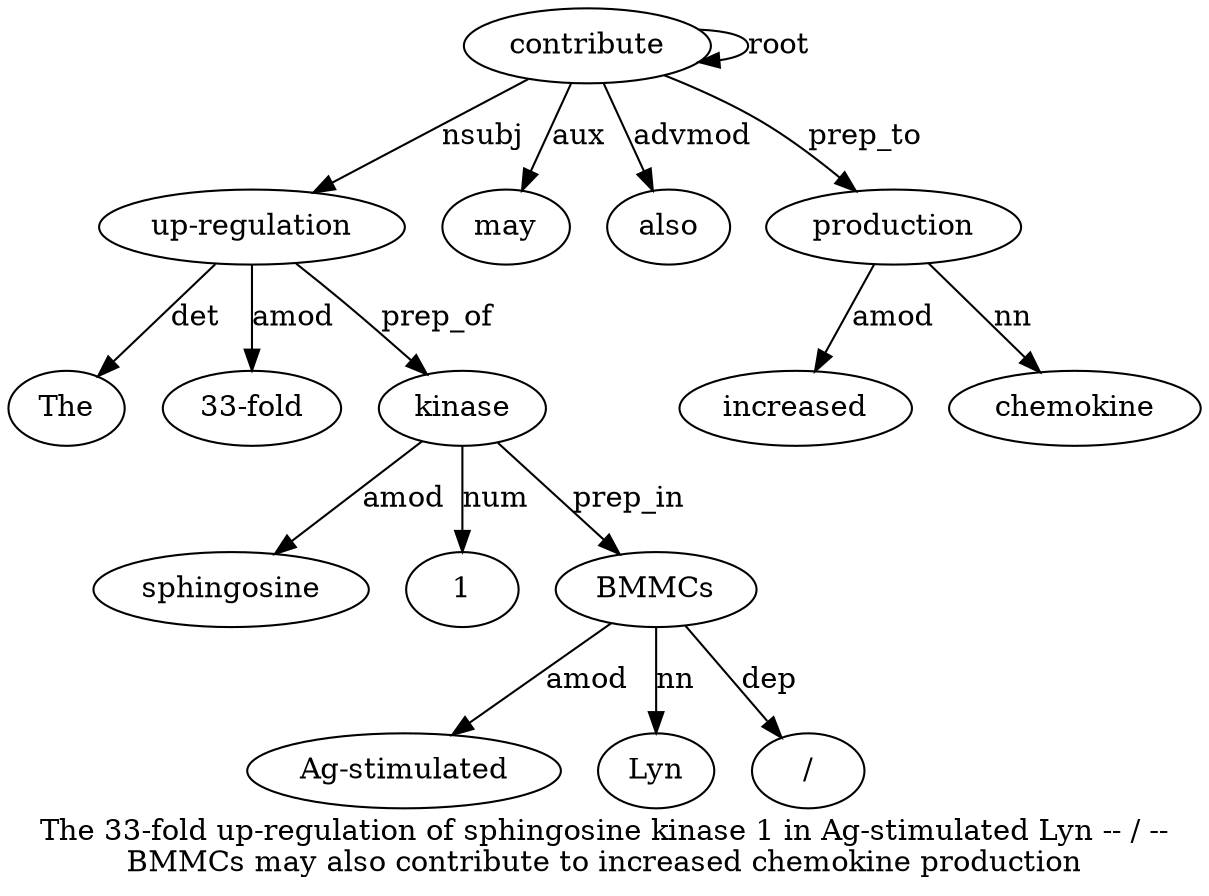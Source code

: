 digraph "The 33-fold up-regulation of sphingosine kinase 1 in Ag-stimulated Lyn -- / -- BMMCs may also contribute to increased chemokine production" {
label="The 33-fold up-regulation of sphingosine kinase 1 in Ag-stimulated Lyn -- / --
BMMCs may also contribute to increased chemokine production";
"up-regulation3" [style=filled, fillcolor=white, label="up-regulation"];
The1 [style=filled, fillcolor=white, label=The];
"up-regulation3" -> The1  [label=det];
"33-fold2" [style=filled, fillcolor=white, label="33-fold"];
"up-regulation3" -> "33-fold2"  [label=amod];
contribute17 [style=filled, fillcolor=white, label=contribute];
contribute17 -> "up-regulation3"  [label=nsubj];
kinase6 [style=filled, fillcolor=white, label=kinase];
sphingosine5 [style=filled, fillcolor=white, label=sphingosine];
kinase6 -> sphingosine5  [label=amod];
"up-regulation3" -> kinase6  [label=prep_of];
17 [style=filled, fillcolor=white, label=1];
kinase6 -> 17  [label=num];
BMMCs14 [style=filled, fillcolor=white, label=BMMCs];
"Ag-stimulated9" [style=filled, fillcolor=white, label="Ag-stimulated"];
BMMCs14 -> "Ag-stimulated9"  [label=amod];
Lyn10 [style=filled, fillcolor=white, label=Lyn];
BMMCs14 -> Lyn10  [label=nn];
"/12" [style=filled, fillcolor=white, label="/"];
BMMCs14 -> "/12"  [label=dep];
kinase6 -> BMMCs14  [label=prep_in];
may15 [style=filled, fillcolor=white, label=may];
contribute17 -> may15  [label=aux];
also16 [style=filled, fillcolor=white, label=also];
contribute17 -> also16  [label=advmod];
contribute17 -> contribute17  [label=root];
production21 [style=filled, fillcolor=white, label=production];
increased19 [style=filled, fillcolor=white, label=increased];
production21 -> increased19  [label=amod];
chemokine20 [style=filled, fillcolor=white, label=chemokine];
production21 -> chemokine20  [label=nn];
contribute17 -> production21  [label=prep_to];
}
